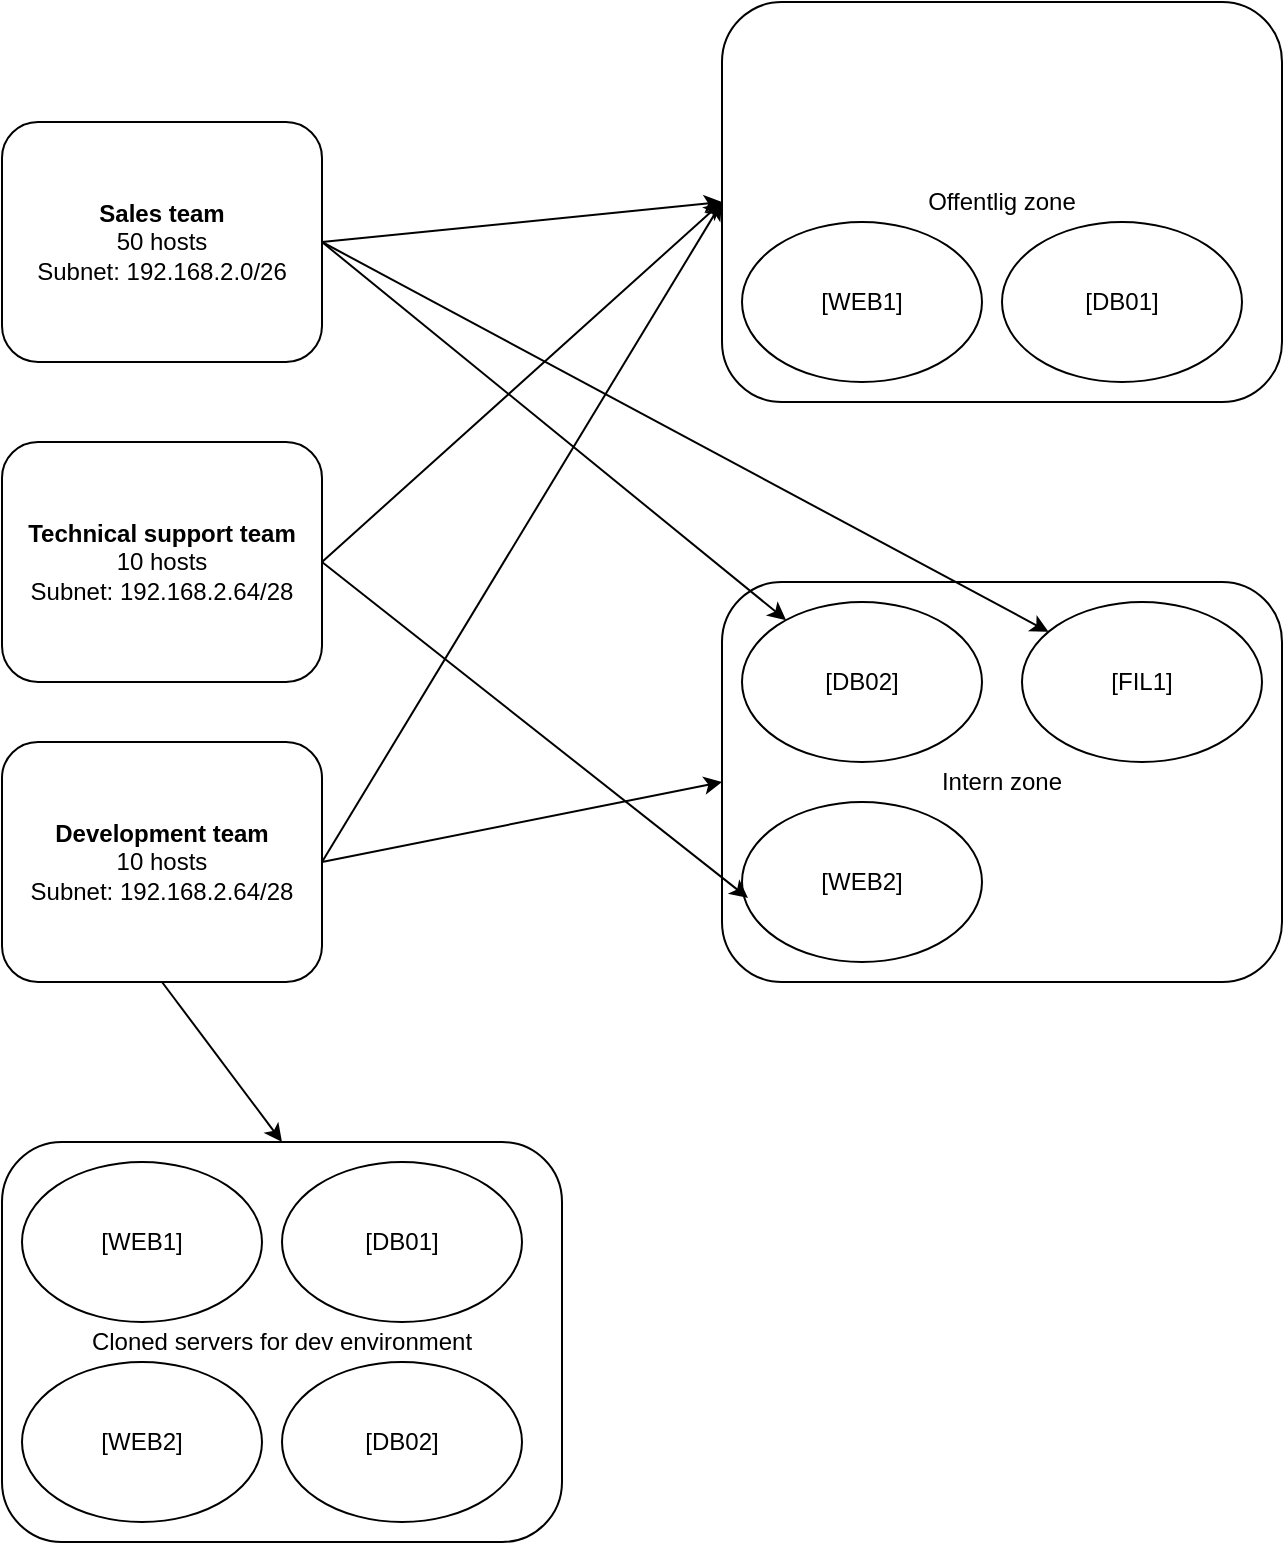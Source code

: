 <mxfile version="22.0.8" type="github">
  <diagram name="Side-1" id="9rYrIZNrs8w2py80F73F">
    <mxGraphModel dx="1434" dy="792" grid="1" gridSize="10" guides="1" tooltips="1" connect="1" arrows="1" fold="1" page="1" pageScale="1" pageWidth="827" pageHeight="1169" math="0" shadow="0">
      <root>
        <mxCell id="0" />
        <mxCell id="1" parent="0" />
        <mxCell id="kk_UgIJ-GPOzSMBZhI7e-9" value="Offentlig zone" style="rounded=1;whiteSpace=wrap;html=1;" vertex="1" parent="1">
          <mxGeometry x="480" y="300" width="280" height="200" as="geometry" />
        </mxCell>
        <mxCell id="kk_UgIJ-GPOzSMBZhI7e-10" value="[WEB1]" style="ellipse;whiteSpace=wrap;html=1;" vertex="1" parent="1">
          <mxGeometry x="490" y="410" width="120" height="80" as="geometry" />
        </mxCell>
        <mxCell id="kk_UgIJ-GPOzSMBZhI7e-11" value="Intern zone" style="rounded=1;whiteSpace=wrap;html=1;" vertex="1" parent="1">
          <mxGeometry x="480" y="590" width="280" height="200" as="geometry" />
        </mxCell>
        <mxCell id="kk_UgIJ-GPOzSMBZhI7e-12" value="[WEB2]" style="ellipse;whiteSpace=wrap;html=1;" vertex="1" parent="1">
          <mxGeometry x="490" y="700" width="120" height="80" as="geometry" />
        </mxCell>
        <mxCell id="kk_UgIJ-GPOzSMBZhI7e-13" value="[DB01]" style="ellipse;whiteSpace=wrap;html=1;" vertex="1" parent="1">
          <mxGeometry x="620" y="410" width="120" height="80" as="geometry" />
        </mxCell>
        <mxCell id="kk_UgIJ-GPOzSMBZhI7e-14" value="[DB02]" style="ellipse;whiteSpace=wrap;html=1;" vertex="1" parent="1">
          <mxGeometry x="490" y="600" width="120" height="80" as="geometry" />
        </mxCell>
        <mxCell id="kk_UgIJ-GPOzSMBZhI7e-15" value="[FIL1]" style="ellipse;whiteSpace=wrap;html=1;" vertex="1" parent="1">
          <mxGeometry x="630" y="600" width="120" height="80" as="geometry" />
        </mxCell>
        <mxCell id="kk_UgIJ-GPOzSMBZhI7e-16" value="&lt;b&gt;Sales team&lt;br&gt;&lt;/b&gt;50 hosts&lt;br&gt;&lt;span id=&quot;docs-internal-guid-c6f3a797-7fff-40bc-f900-d3e9f847dcf3&quot;&gt;&lt;/span&gt;Subnet: 192.168.2.0/26" style="rounded=1;whiteSpace=wrap;html=1;" vertex="1" parent="1">
          <mxGeometry x="120" y="360" width="160" height="120" as="geometry" />
        </mxCell>
        <mxCell id="kk_UgIJ-GPOzSMBZhI7e-18" value="&lt;b&gt;Technical support team&lt;br&gt;&lt;/b&gt;10 hosts&lt;br&gt;Subnet: 192.168.2.64/28" style="rounded=1;whiteSpace=wrap;html=1;" vertex="1" parent="1">
          <mxGeometry x="120" y="520" width="160" height="120" as="geometry" />
        </mxCell>
        <mxCell id="kk_UgIJ-GPOzSMBZhI7e-19" value="&lt;b&gt;Development team&lt;/b&gt;&lt;br&gt;10 hosts&lt;br&gt;Subnet: 192.168.2.64/28" style="rounded=1;whiteSpace=wrap;html=1;" vertex="1" parent="1">
          <mxGeometry x="120" y="670" width="160" height="120" as="geometry" />
        </mxCell>
        <mxCell id="kk_UgIJ-GPOzSMBZhI7e-22" value="" style="endArrow=classic;html=1;rounded=0;exitX=1;exitY=0.5;exitDx=0;exitDy=0;" edge="1" parent="1" source="kk_UgIJ-GPOzSMBZhI7e-16" target="kk_UgIJ-GPOzSMBZhI7e-15">
          <mxGeometry width="50" height="50" relative="1" as="geometry">
            <mxPoint x="390" y="530" as="sourcePoint" />
            <mxPoint x="440" y="480" as="targetPoint" />
          </mxGeometry>
        </mxCell>
        <mxCell id="kk_UgIJ-GPOzSMBZhI7e-23" value="" style="endArrow=classic;html=1;rounded=0;exitX=1;exitY=0.5;exitDx=0;exitDy=0;" edge="1" parent="1" source="kk_UgIJ-GPOzSMBZhI7e-16" target="kk_UgIJ-GPOzSMBZhI7e-14">
          <mxGeometry width="50" height="50" relative="1" as="geometry">
            <mxPoint x="390" y="530" as="sourcePoint" />
            <mxPoint x="440" y="480" as="targetPoint" />
          </mxGeometry>
        </mxCell>
        <mxCell id="kk_UgIJ-GPOzSMBZhI7e-24" value="" style="endArrow=classic;html=1;rounded=0;exitX=1;exitY=0.5;exitDx=0;exitDy=0;entryX=0;entryY=0.5;entryDx=0;entryDy=0;" edge="1" parent="1" source="kk_UgIJ-GPOzSMBZhI7e-16" target="kk_UgIJ-GPOzSMBZhI7e-9">
          <mxGeometry width="50" height="50" relative="1" as="geometry">
            <mxPoint x="390" y="530" as="sourcePoint" />
            <mxPoint x="440" y="480" as="targetPoint" />
          </mxGeometry>
        </mxCell>
        <mxCell id="kk_UgIJ-GPOzSMBZhI7e-25" value="" style="endArrow=classic;html=1;rounded=0;exitX=1;exitY=0.5;exitDx=0;exitDy=0;entryX=0;entryY=0.5;entryDx=0;entryDy=0;" edge="1" parent="1" source="kk_UgIJ-GPOzSMBZhI7e-18" target="kk_UgIJ-GPOzSMBZhI7e-9">
          <mxGeometry width="50" height="50" relative="1" as="geometry">
            <mxPoint x="390" y="560" as="sourcePoint" />
            <mxPoint x="440" y="510" as="targetPoint" />
          </mxGeometry>
        </mxCell>
        <mxCell id="kk_UgIJ-GPOzSMBZhI7e-26" value="" style="endArrow=classic;html=1;rounded=0;exitX=1;exitY=0.5;exitDx=0;exitDy=0;entryX=0.025;entryY=0.6;entryDx=0;entryDy=0;entryPerimeter=0;" edge="1" parent="1" source="kk_UgIJ-GPOzSMBZhI7e-18" target="kk_UgIJ-GPOzSMBZhI7e-12">
          <mxGeometry width="50" height="50" relative="1" as="geometry">
            <mxPoint x="390" y="560" as="sourcePoint" />
            <mxPoint x="440" y="510" as="targetPoint" />
          </mxGeometry>
        </mxCell>
        <mxCell id="kk_UgIJ-GPOzSMBZhI7e-27" value="Cloned servers for dev environment" style="rounded=1;whiteSpace=wrap;html=1;" vertex="1" parent="1">
          <mxGeometry x="120" y="870" width="280" height="200" as="geometry" />
        </mxCell>
        <mxCell id="kk_UgIJ-GPOzSMBZhI7e-28" value="[WEB1]" style="ellipse;whiteSpace=wrap;html=1;" vertex="1" parent="1">
          <mxGeometry x="130" y="880" width="120" height="80" as="geometry" />
        </mxCell>
        <mxCell id="kk_UgIJ-GPOzSMBZhI7e-29" value="[DB01]" style="ellipse;whiteSpace=wrap;html=1;" vertex="1" parent="1">
          <mxGeometry x="260" y="880" width="120" height="80" as="geometry" />
        </mxCell>
        <mxCell id="kk_UgIJ-GPOzSMBZhI7e-30" value="[WEB2]" style="ellipse;whiteSpace=wrap;html=1;" vertex="1" parent="1">
          <mxGeometry x="130" y="980" width="120" height="80" as="geometry" />
        </mxCell>
        <mxCell id="kk_UgIJ-GPOzSMBZhI7e-31" value="[DB02]" style="ellipse;whiteSpace=wrap;html=1;" vertex="1" parent="1">
          <mxGeometry x="260" y="980" width="120" height="80" as="geometry" />
        </mxCell>
        <mxCell id="kk_UgIJ-GPOzSMBZhI7e-32" value="" style="endArrow=classic;html=1;rounded=0;exitX=1;exitY=0.5;exitDx=0;exitDy=0;entryX=0;entryY=0.5;entryDx=0;entryDy=0;" edge="1" parent="1" source="kk_UgIJ-GPOzSMBZhI7e-19" target="kk_UgIJ-GPOzSMBZhI7e-11">
          <mxGeometry width="50" height="50" relative="1" as="geometry">
            <mxPoint x="490" y="650" as="sourcePoint" />
            <mxPoint x="540" y="600" as="targetPoint" />
          </mxGeometry>
        </mxCell>
        <mxCell id="kk_UgIJ-GPOzSMBZhI7e-33" value="" style="endArrow=classic;html=1;rounded=0;exitX=1;exitY=0.5;exitDx=0;exitDy=0;entryX=0;entryY=0.5;entryDx=0;entryDy=0;" edge="1" parent="1" source="kk_UgIJ-GPOzSMBZhI7e-19" target="kk_UgIJ-GPOzSMBZhI7e-9">
          <mxGeometry width="50" height="50" relative="1" as="geometry">
            <mxPoint x="490" y="650" as="sourcePoint" />
            <mxPoint x="540" y="600" as="targetPoint" />
          </mxGeometry>
        </mxCell>
        <mxCell id="kk_UgIJ-GPOzSMBZhI7e-34" value="" style="endArrow=classic;html=1;rounded=0;exitX=0.5;exitY=1;exitDx=0;exitDy=0;entryX=0.5;entryY=0;entryDx=0;entryDy=0;" edge="1" parent="1" source="kk_UgIJ-GPOzSMBZhI7e-19" target="kk_UgIJ-GPOzSMBZhI7e-27">
          <mxGeometry width="50" height="50" relative="1" as="geometry">
            <mxPoint x="490" y="850" as="sourcePoint" />
            <mxPoint x="540" y="800" as="targetPoint" />
          </mxGeometry>
        </mxCell>
      </root>
    </mxGraphModel>
  </diagram>
</mxfile>
